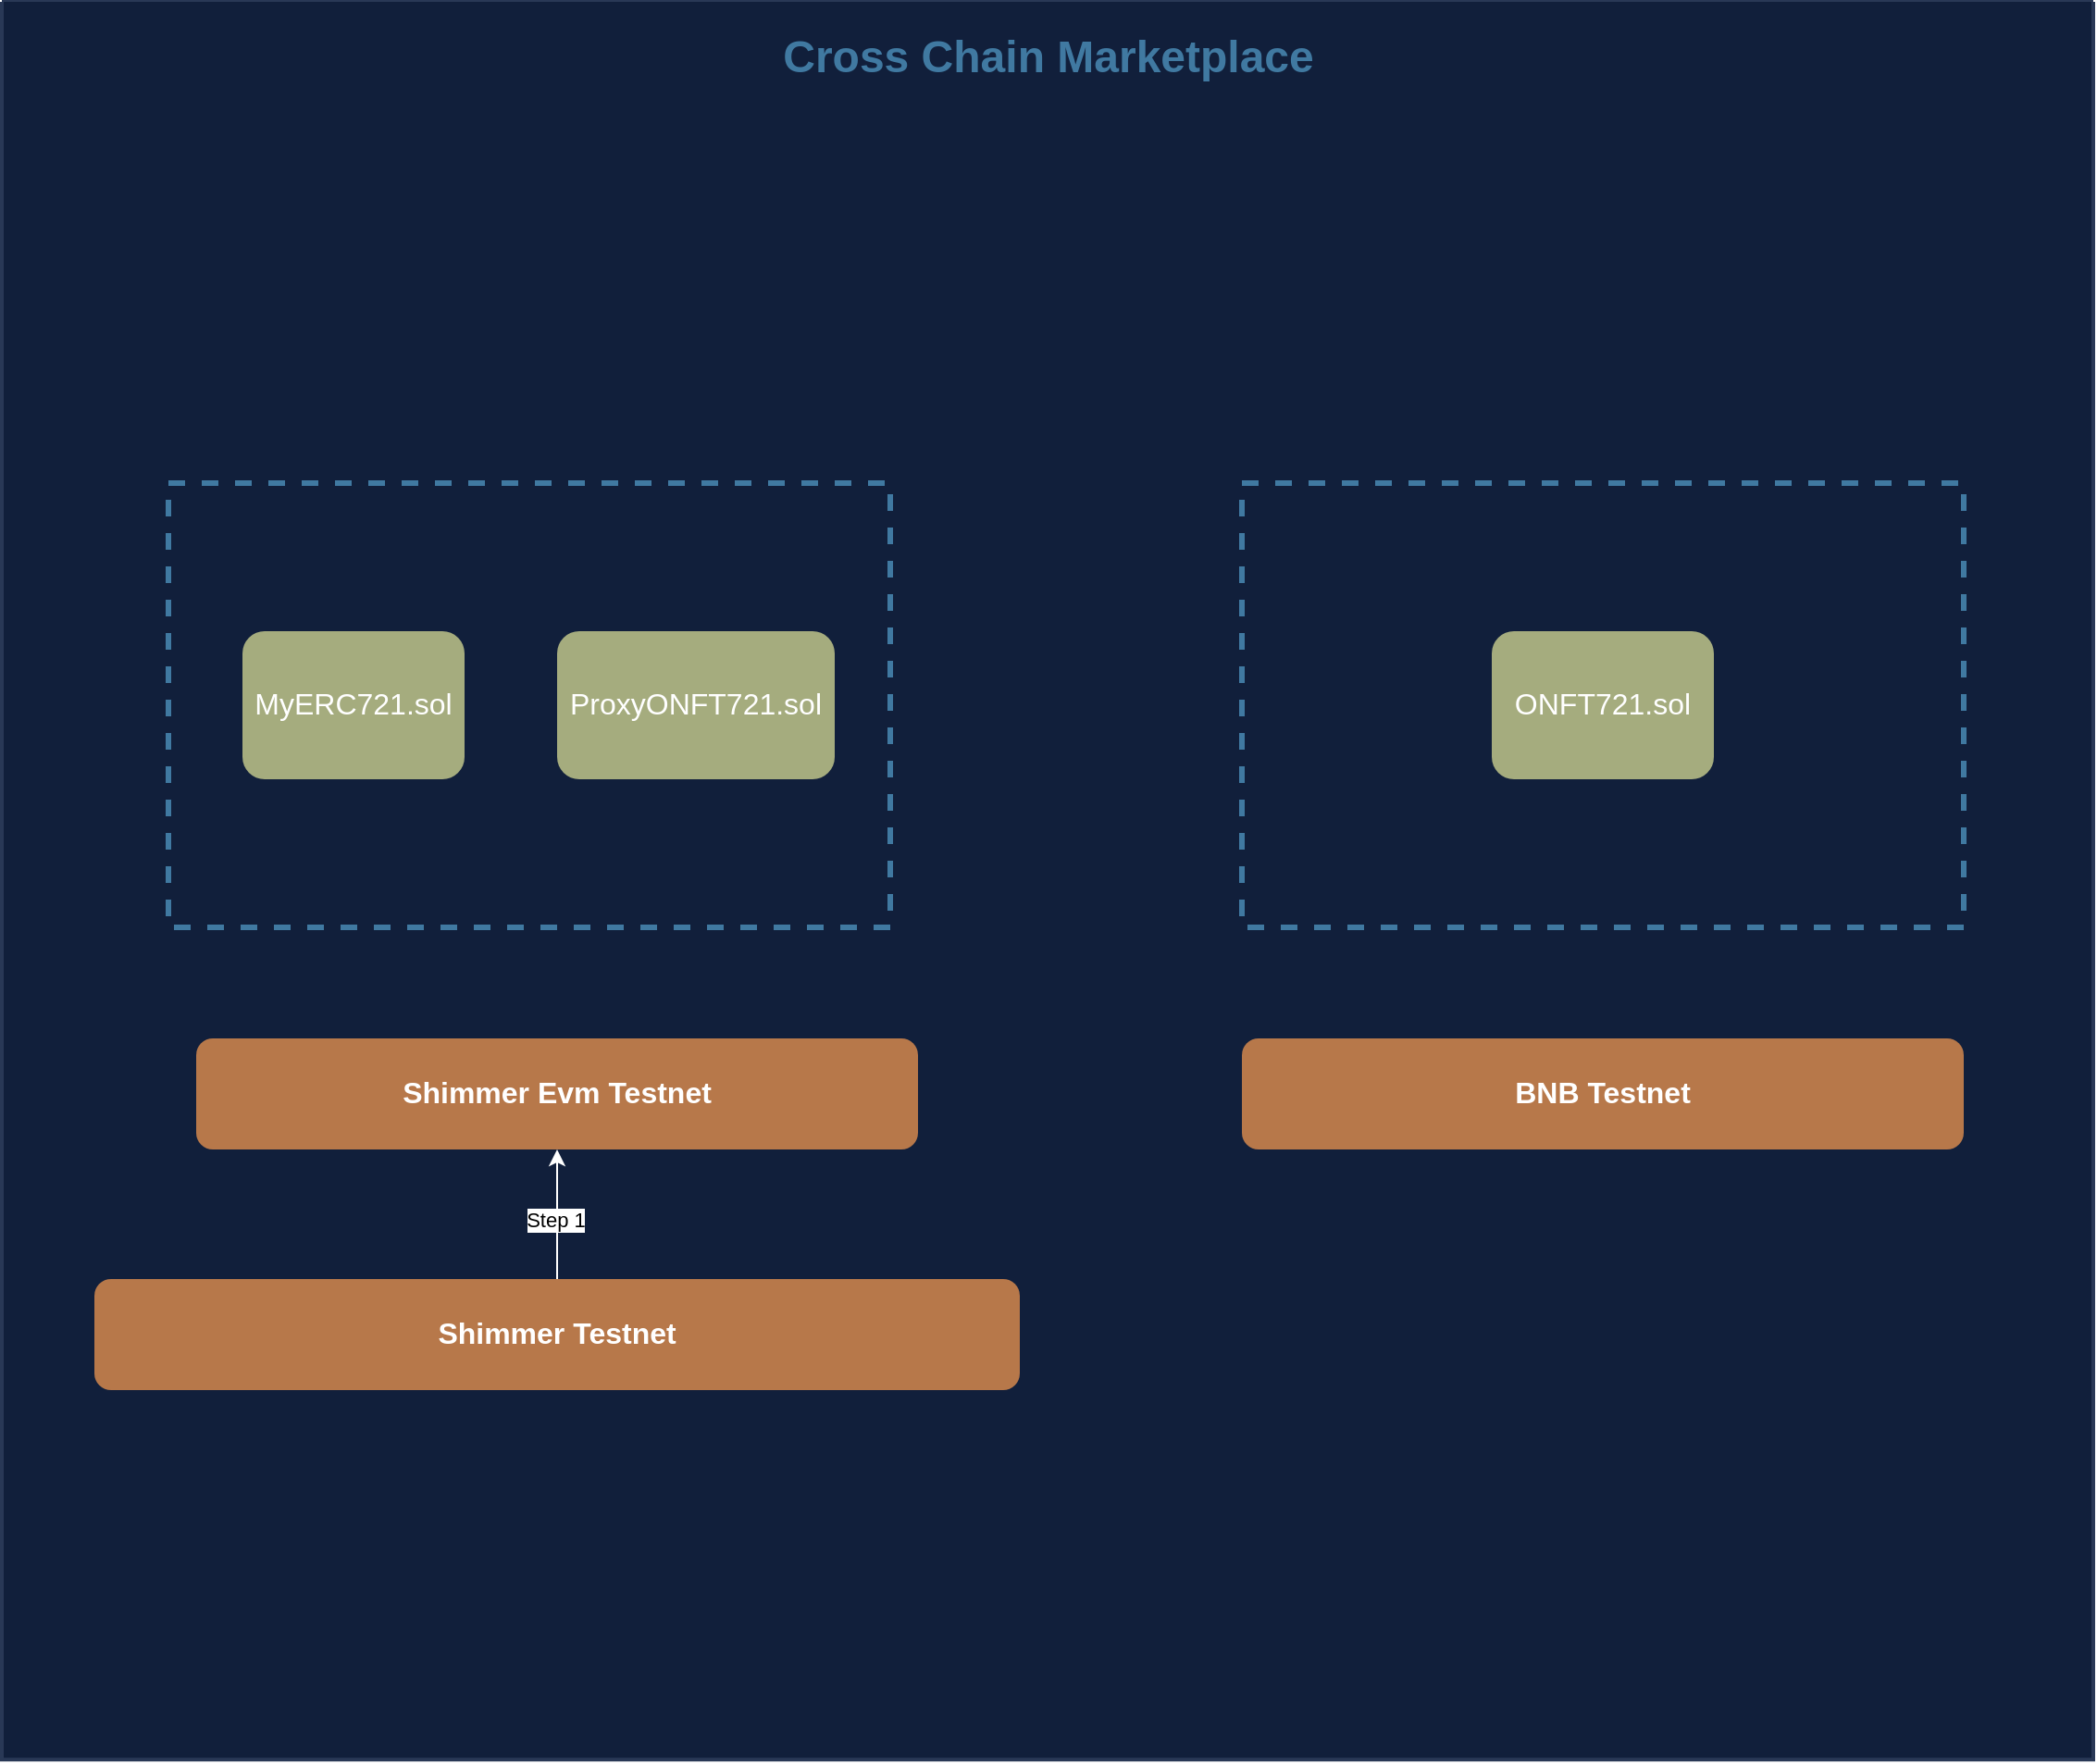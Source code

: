 <mxfile version="24.6.4" type="device">
  <diagram id="SNBsGhhnAEOCNBlOp1_g" name="Page-1">
    <mxGraphModel dx="2876" dy="1145" grid="1" gridSize="10" guides="1" tooltips="1" connect="1" arrows="1" fold="1" page="1" pageScale="1" pageWidth="850" pageHeight="1100" math="0" shadow="0">
      <root>
        <mxCell id="0" />
        <mxCell id="1" parent="0" />
        <mxCell id="Wkf_ctudeOCOec-V9ZH6-1" value="&lt;h4&gt;&lt;font face=&quot;Helvetica&quot; style=&quot;font-size: 24px; line-height: 1.2;&quot;&gt;Cross Chain Marketplace&lt;/font&gt;&lt;/h4&gt;" style="swimlane;html=1;startSize=0;fontStyle=0;collapsible=0;horizontal=1;swimlaneLine=0;strokeWidth=2;swimlaneFillColor=#111F3B;fillColor=#111F3B;strokeColor=#293856;fontColor=#4079A1;resizeWidth=0;fontFamily=Tahoma;swimlaneHead=1;noLabel=0;spacingTop=60;" vertex="1" parent="1">
          <mxGeometry x="-290" y="130" width="1130" height="949.61" as="geometry" />
        </mxCell>
        <mxCell id="Wkf_ctudeOCOec-V9ZH6-2" style="edgeStyle=orthogonalEdgeStyle;rounded=0;orthogonalLoop=1;jettySize=auto;html=1;fontSize=8;entryX=0.5;entryY=0;entryDx=0;entryDy=0;entryPerimeter=0;strokeColor=#369FAB;fontFamily=Helvetica;" edge="1" parent="Wkf_ctudeOCOec-V9ZH6-1">
          <mxGeometry relative="1" as="geometry">
            <mxPoint x="210.5" y="421.39" as="sourcePoint" />
          </mxGeometry>
        </mxCell>
        <mxCell id="Wkf_ctudeOCOec-V9ZH6-3" value="" style="edgeStyle=orthogonalEdgeStyle;rounded=0;orthogonalLoop=1;jettySize=auto;html=1;exitX=0.5;exitY=1;exitDx=0;exitDy=0;exitPerimeter=0;strokeColor=#73A97B;fontFamily=Helvetica;" edge="1" parent="Wkf_ctudeOCOec-V9ZH6-1">
          <mxGeometry relative="1" as="geometry">
            <mxPoint x="210.5" y="570" as="sourcePoint" />
          </mxGeometry>
        </mxCell>
        <mxCell id="Wkf_ctudeOCOec-V9ZH6-4" value="yes" style="edgeLabel;html=1;align=center;verticalAlign=middle;resizable=0;points=[];fontSize=12;fontColor=#73A97B;labelBackgroundColor=#111F3B;fontFamily=Tahoma;" vertex="1" connectable="0" parent="Wkf_ctudeOCOec-V9ZH6-3">
          <mxGeometry x="0.506" relative="1" as="geometry">
            <mxPoint y="-17" as="offset" />
          </mxGeometry>
        </mxCell>
        <mxCell id="Wkf_ctudeOCOec-V9ZH6-11" value="&lt;span style=&quot;line-height: 1; font-size: 16px;&quot;&gt;&lt;font style=&quot;font-size: 16px;&quot;&gt;&lt;b&gt;Shimmer Testnet&lt;/b&gt;&lt;/font&gt;&lt;/span&gt;" style="rounded=1;whiteSpace=wrap;html=1;fontFamily=Helvetica;fontSize=16;fillColor=#B7784A;spacingBottom=3;strokeColor=none;fontColor=#FFFFFF;" vertex="1" parent="Wkf_ctudeOCOec-V9ZH6-1">
          <mxGeometry x="50" y="690" width="500" height="60" as="geometry" />
        </mxCell>
        <mxCell id="Wkf_ctudeOCOec-V9ZH6-12" value="&lt;span style=&quot;line-height: 1; font-size: 16px;&quot;&gt;&lt;font style=&quot;font-size: 16px;&quot;&gt;&lt;b&gt;Shimmer Evm Testnet&lt;/b&gt;&lt;br style=&quot;font-size: 16px;&quot;&gt;&lt;/font&gt;&lt;/span&gt;" style="rounded=1;whiteSpace=wrap;html=1;fontFamily=Helvetica;fontSize=16;fillColor=#B7784A;spacingBottom=3;strokeColor=none;fontColor=#FFFFFF;" vertex="1" parent="Wkf_ctudeOCOec-V9ZH6-1">
          <mxGeometry x="105" y="560" width="390" height="60" as="geometry" />
        </mxCell>
        <mxCell id="Wkf_ctudeOCOec-V9ZH6-13" value="&lt;span style=&quot;line-height: 1; font-size: 16px;&quot;&gt;&lt;font style=&quot;font-size: 16px;&quot;&gt;&lt;b&gt;BNB Testnet&lt;/b&gt;&lt;/font&gt;&lt;/span&gt;" style="rounded=1;whiteSpace=wrap;html=1;fontFamily=Helvetica;fontSize=16;fillColor=#B7784A;spacingBottom=3;strokeColor=none;fontColor=#FFFFFF;" vertex="1" parent="Wkf_ctudeOCOec-V9ZH6-1">
          <mxGeometry x="670" y="560" width="390" height="60" as="geometry" />
        </mxCell>
        <mxCell id="Wkf_ctudeOCOec-V9ZH6-14" value="" style="endArrow=classic;html=1;rounded=0;exitX=0.5;exitY=0;exitDx=0;exitDy=0;strokeColor=#FFFFFF;" edge="1" parent="Wkf_ctudeOCOec-V9ZH6-1" source="Wkf_ctudeOCOec-V9ZH6-11">
          <mxGeometry width="50" height="50" relative="1" as="geometry">
            <mxPoint x="250" y="670" as="sourcePoint" />
            <mxPoint x="300" y="620" as="targetPoint" />
          </mxGeometry>
        </mxCell>
        <mxCell id="Wkf_ctudeOCOec-V9ZH6-15" value="Step 1" style="edgeLabel;html=1;align=center;verticalAlign=middle;resizable=0;points=[];" vertex="1" connectable="0" parent="Wkf_ctudeOCOec-V9ZH6-14">
          <mxGeometry x="-0.086" y="1" relative="1" as="geometry">
            <mxPoint as="offset" />
          </mxGeometry>
        </mxCell>
        <mxCell id="Wkf_ctudeOCOec-V9ZH6-16" value="" style="rounded=0;whiteSpace=wrap;html=1;dashed=1;fontFamily=Helvetica;fontSize=16;fontColor=#4079A1;strokeColor=#4079A1;strokeWidth=3;fillColor=none;fontStyle=1;spacingRight=0;align=left;spacingLeft=14;" vertex="1" parent="Wkf_ctudeOCOec-V9ZH6-1">
          <mxGeometry x="90" y="260" width="390" height="240" as="geometry" />
        </mxCell>
        <mxCell id="Wkf_ctudeOCOec-V9ZH6-17" value="MyERC721.sol" style="rounded=1;whiteSpace=wrap;html=1;fontFamily=Helvetica;fontSize=16;fillColor=#A5AC7E;spacingBottom=3;strokeColor=none;fontColor=#FFFFFF;" vertex="1" parent="Wkf_ctudeOCOec-V9ZH6-1">
          <mxGeometry x="130" y="340" width="120" height="80" as="geometry" />
        </mxCell>
        <mxCell id="Wkf_ctudeOCOec-V9ZH6-18" value="ProxyONFT721.sol" style="rounded=1;whiteSpace=wrap;html=1;fontFamily=Helvetica;fontSize=16;fillColor=#A5AC7E;spacingBottom=3;strokeColor=none;fontColor=#FFFFFF;" vertex="1" parent="Wkf_ctudeOCOec-V9ZH6-1">
          <mxGeometry x="300" y="340" width="150" height="80" as="geometry" />
        </mxCell>
        <mxCell id="Wkf_ctudeOCOec-V9ZH6-19" value="" style="rounded=0;whiteSpace=wrap;html=1;dashed=1;fontFamily=Helvetica;fontSize=16;fontColor=#4079A1;strokeColor=#4079A1;strokeWidth=3;fillColor=none;fontStyle=1;spacingRight=0;align=left;spacingLeft=14;" vertex="1" parent="Wkf_ctudeOCOec-V9ZH6-1">
          <mxGeometry x="670" y="260" width="390" height="240" as="geometry" />
        </mxCell>
        <mxCell id="Wkf_ctudeOCOec-V9ZH6-20" value="ONFT721.sol" style="rounded=1;whiteSpace=wrap;html=1;fontFamily=Helvetica;fontSize=16;fillColor=#A5AC7E;spacingBottom=3;strokeColor=none;fontColor=#FFFFFF;" vertex="1" parent="Wkf_ctudeOCOec-V9ZH6-1">
          <mxGeometry x="805" y="340" width="120" height="80" as="geometry" />
        </mxCell>
      </root>
    </mxGraphModel>
  </diagram>
</mxfile>
